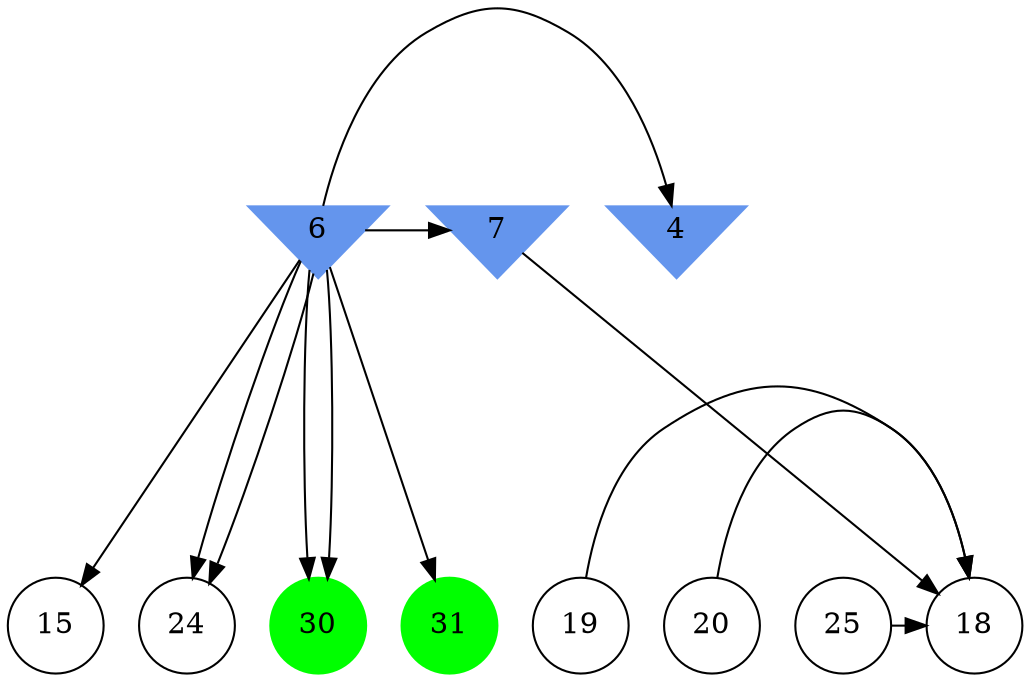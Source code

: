 digraph brain {
	ranksep=2.0;
	4 [shape=invtriangle,style=filled,color=cornflowerblue];
	6 [shape=invtriangle,style=filled,color=cornflowerblue];
	7 [shape=invtriangle,style=filled,color=cornflowerblue];
	15 [shape=circle,color=black];
	18 [shape=circle,color=black];
	19 [shape=circle,color=black];
	20 [shape=circle,color=black];
	24 [shape=circle,color=black];
	25 [shape=circle,color=black];
	30 [shape=circle,style=filled,color=green];
	31 [shape=circle,style=filled,color=green];
	6	->	24;
	6	->	15;
	6	->	30;
	6	->	31;
	6	->	24;
	6	->	4;
	6	->	30;
	6	->	7;
	7	->	18;
	25	->	18;
	20	->	18;
	19	->	18;
	{ rank=same; 4; 6; 7; }
	{ rank=same; 15; 18; 19; 20; 24; 25; }
	{ rank=same; 30; 31; }
}
